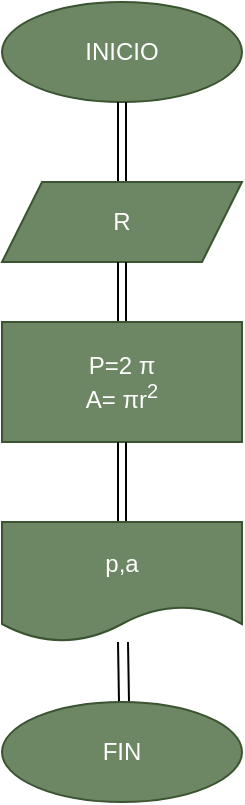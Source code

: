 <mxfile>
    <diagram id="neA8G7IvPFt4qE4RFQ7o" name="Página-1">
        <mxGraphModel dx="420" dy="457" grid="1" gridSize="10" guides="1" tooltips="1" connect="1" arrows="1" fold="1" page="1" pageScale="1" pageWidth="827" pageHeight="1169" math="0" shadow="0">
            <root>
                <mxCell id="0"/>
                <mxCell id="1" parent="0"/>
                <mxCell id="4" value="INICIO" style="ellipse;whiteSpace=wrap;html=1;fillColor=#6d8764;fontColor=#ffffff;strokeColor=#3A5431;" vertex="1" parent="1">
                    <mxGeometry x="150" y="50" width="120" height="50" as="geometry"/>
                </mxCell>
                <mxCell id="5" value="" style="shape=link;html=1;exitX=0.5;exitY=1;exitDx=0;exitDy=0;" edge="1" parent="1" source="4">
                    <mxGeometry width="100" relative="1" as="geometry">
                        <mxPoint x="170" y="240" as="sourcePoint"/>
                        <mxPoint x="210" y="140" as="targetPoint"/>
                    </mxGeometry>
                </mxCell>
                <mxCell id="7" value="R" style="shape=parallelogram;perimeter=parallelogramPerimeter;whiteSpace=wrap;html=1;fixedSize=1;fillColor=#6d8764;fontColor=#ffffff;strokeColor=#3A5431;" vertex="1" parent="1">
                    <mxGeometry x="150" y="140" width="120" height="40" as="geometry"/>
                </mxCell>
                <mxCell id="8" value="" style="shape=link;html=1;exitX=0.5;exitY=1;exitDx=0;exitDy=0;" edge="1" parent="1" source="7">
                    <mxGeometry width="100" relative="1" as="geometry">
                        <mxPoint x="170" y="240" as="sourcePoint"/>
                        <mxPoint x="210" y="220" as="targetPoint"/>
                    </mxGeometry>
                </mxCell>
                <mxCell id="12" value="P=2 π&lt;br&gt;A= πr&lt;sup&gt;2&lt;/sup&gt;" style="rounded=0;whiteSpace=wrap;html=1;fillColor=#6d8764;fontColor=#ffffff;strokeColor=#3A5431;" vertex="1" parent="1">
                    <mxGeometry x="150" y="210" width="120" height="60" as="geometry"/>
                </mxCell>
                <mxCell id="13" value="" style="shape=link;html=1;exitX=0.5;exitY=1;exitDx=0;exitDy=0;" edge="1" parent="1" source="12">
                    <mxGeometry width="100" relative="1" as="geometry">
                        <mxPoint x="160" y="300" as="sourcePoint"/>
                        <mxPoint x="210" y="310" as="targetPoint"/>
                    </mxGeometry>
                </mxCell>
                <mxCell id="14" value="p,a" style="shape=document;whiteSpace=wrap;html=1;boundedLbl=1;fillColor=#6d8764;fontColor=#ffffff;strokeColor=#3A5431;" vertex="1" parent="1">
                    <mxGeometry x="150" y="310" width="120" height="60" as="geometry"/>
                </mxCell>
                <mxCell id="15" value="" style="shape=link;html=1;width=5;" edge="1" parent="1" target="14">
                    <mxGeometry width="100" relative="1" as="geometry">
                        <mxPoint x="211" y="400" as="sourcePoint"/>
                        <mxPoint x="280" y="240" as="targetPoint"/>
                        <Array as="points"/>
                    </mxGeometry>
                </mxCell>
                <mxCell id="16" value="FIN" style="ellipse;whiteSpace=wrap;html=1;fillColor=#6d8764;fontColor=#ffffff;strokeColor=#3A5431;" vertex="1" parent="1">
                    <mxGeometry x="150" y="400" width="120" height="50" as="geometry"/>
                </mxCell>
            </root>
        </mxGraphModel>
    </diagram>
</mxfile>